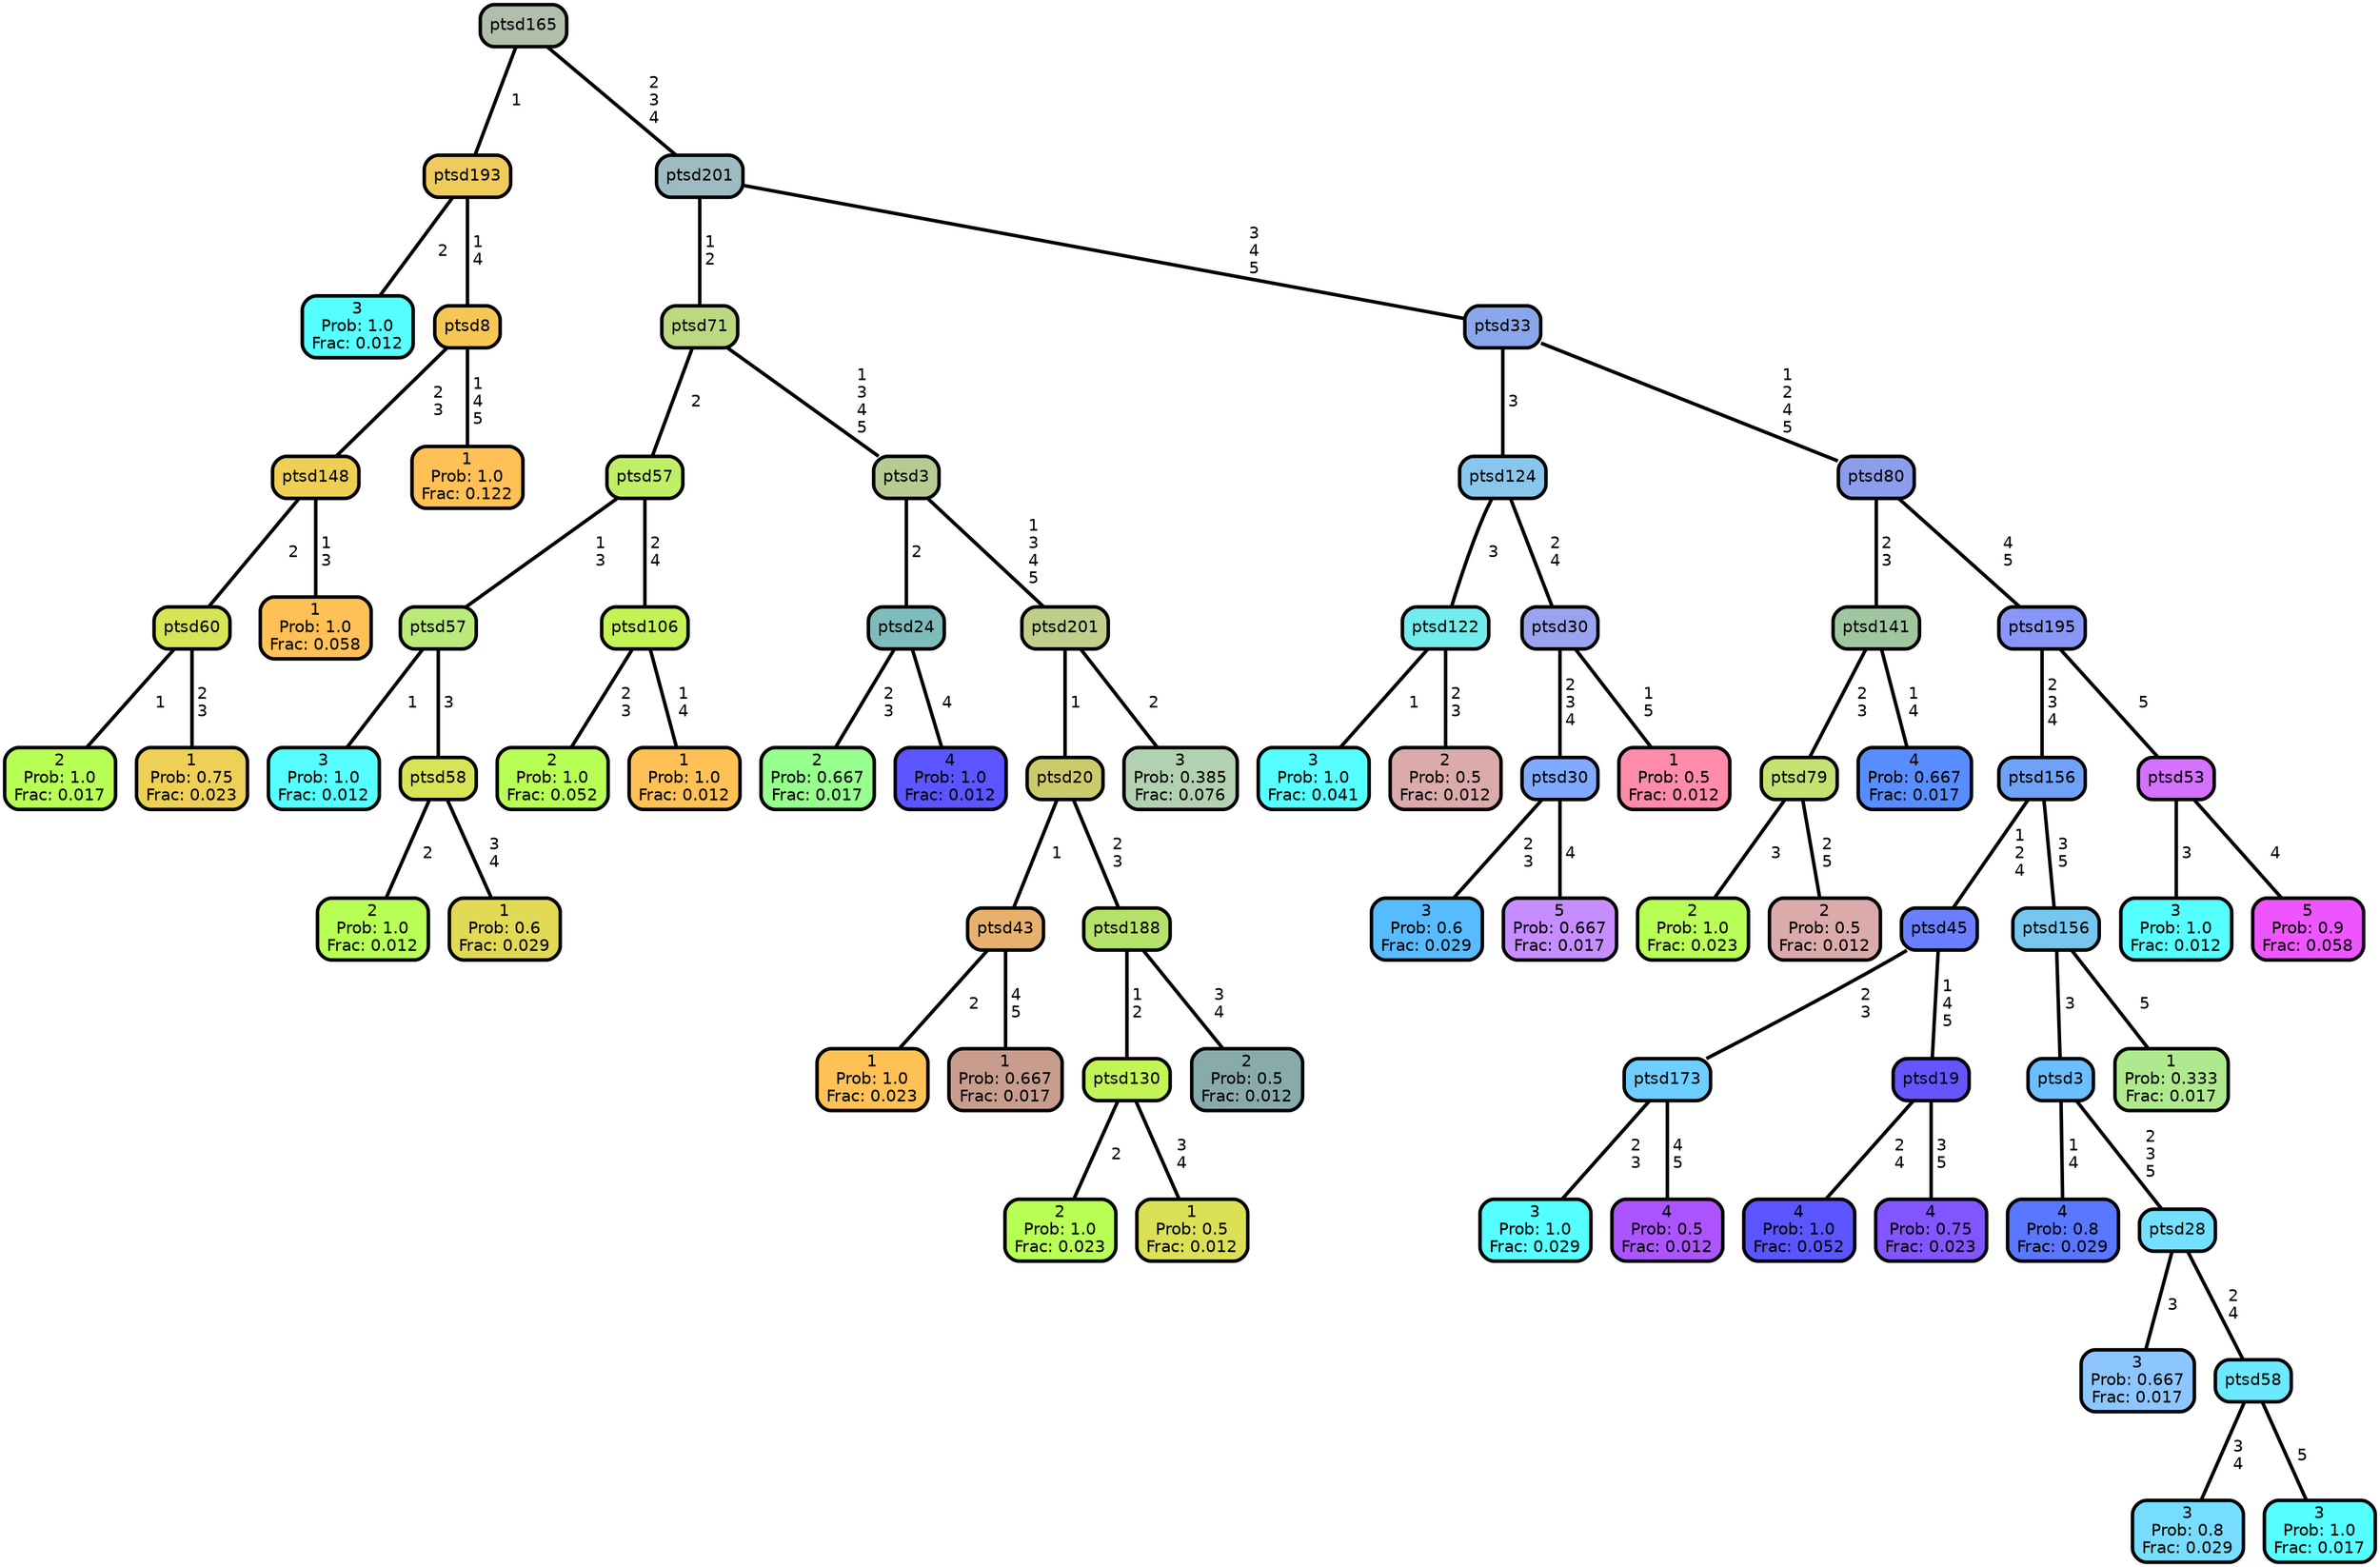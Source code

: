 graph Tree {
node [shape=box, style="filled, rounded",color="black",penwidth="3",fontcolor="black",                 fontname=helvetica] ;
graph [ranksep="0 equally", splines=straight,                 bgcolor=transparent, dpi=200] ;
edge [fontname=helvetica, color=black] ;
0 [label="3
Prob: 1.0
Frac: 0.012", fillcolor="#55ffff"] ;
1 [label="ptsd193", fillcolor="#efca5d"] ;
2 [label="2
Prob: 1.0
Frac: 0.017", fillcolor="#b8ff55"] ;
3 [label="ptsd60", fillcolor="#d6e455"] ;
4 [label="1
Prob: 0.75
Frac: 0.023", fillcolor="#edd055"] ;
5 [label="ptsd148", fillcolor="#eecf55"] ;
6 [label="1
Prob: 1.0
Frac: 0.058", fillcolor="#ffc155"] ;
7 [label="ptsd8", fillcolor="#f7c755"] ;
8 [label="1
Prob: 1.0
Frac: 0.122", fillcolor="#ffc155"] ;
9 [label="ptsd165", fillcolor="#b0beaa"] ;
10 [label="3
Prob: 1.0
Frac: 0.012", fillcolor="#55ffff"] ;
11 [label="ptsd57", fillcolor="#b9ea7a"] ;
12 [label="2
Prob: 1.0
Frac: 0.012", fillcolor="#b8ff55"] ;
13 [label="ptsd58", fillcolor="#d6e455"] ;
14 [label="1
Prob: 0.6
Frac: 0.029", fillcolor="#e2d955"] ;
15 [label="ptsd57", fillcolor="#bfef66"] ;
16 [label="2
Prob: 1.0
Frac: 0.052", fillcolor="#b8ff55"] ;
17 [label="ptsd106", fillcolor="#c4f355"] ;
18 [label="1
Prob: 1.0
Frac: 0.012", fillcolor="#ffc155"] ;
19 [label="ptsd71", fillcolor="#bad981"] ;
20 [label="2
Prob: 0.667
Frac: 0.017", fillcolor="#97ff8d"] ;
21 [label="ptsd24", fillcolor="#7ebbbb"] ;
22 [label="4
Prob: 1.0
Frac: 0.012", fillcolor="#5a55ff"] ;
23 [label="ptsd3", fillcolor="#b6cb92"] ;
24 [label="1
Prob: 1.0
Frac: 0.023", fillcolor="#ffc155"] ;
25 [label="ptsd43", fillcolor="#e7b16d"] ;
26 [label="1
Prob: 0.667
Frac: 0.017", fillcolor="#c89d8d"] ;
27 [label="ptsd20", fillcolor="#cccb6b"] ;
28 [label="2
Prob: 1.0
Frac: 0.023", fillcolor="#b8ff55"] ;
29 [label="ptsd130", fillcolor="#c3f455"] ;
30 [label="1
Prob: 0.5
Frac: 0.012", fillcolor="#dbe055"] ;
31 [label="ptsd188", fillcolor="#b5e26a"] ;
32 [label="2
Prob: 0.5
Frac: 0.012", fillcolor="#89aaaa"] ;
33 [label="ptsd201", fillcolor="#c0ce8b"] ;
34 [label="3
Prob: 0.385
Frac: 0.076", fillcolor="#b2d1b0"] ;
35 [label="ptsd201", fillcolor="#9dbbc1"] ;
36 [label="3
Prob: 1.0
Frac: 0.041", fillcolor="#55ffff"] ;
37 [label="ptsd122", fillcolor="#72ecec"] ;
38 [label="2
Prob: 0.5
Frac: 0.012", fillcolor="#dbaaaa"] ;
39 [label="ptsd124", fillcolor="#87c6ed"] ;
40 [label="3
Prob: 0.6
Frac: 0.029", fillcolor="#57bbff"] ;
41 [label="ptsd30", fillcolor="#80aaff"] ;
42 [label="5
Prob: 0.667
Frac: 0.017", fillcolor="#c68dff"] ;
43 [label="ptsd30", fillcolor="#9aa3ee"] ;
44 [label="1
Prob: 0.5
Frac: 0.012", fillcolor="#ff8baa"] ;
45 [label="ptsd33", fillcolor="#8aa7eb"] ;
46 [label="2
Prob: 1.0
Frac: 0.023", fillcolor="#b8ff55"] ;
47 [label="ptsd79", fillcolor="#c3e271"] ;
48 [label="2
Prob: 0.5
Frac: 0.012", fillcolor="#dbaaaa"] ;
49 [label="ptsd141", fillcolor="#a0c6a0"] ;
50 [label="4
Prob: 0.667
Frac: 0.017", fillcolor="#588dff"] ;
51 [label="ptsd80", fillcolor="#8b9deb"] ;
52 [label="3
Prob: 1.0
Frac: 0.029", fillcolor="#55ffff"] ;
53 [label="ptsd173", fillcolor="#6eceff"] ;
54 [label="4
Prob: 0.5
Frac: 0.012", fillcolor="#ac55ff"] ;
55 [label="ptsd45", fillcolor="#697fff"] ;
56 [label="4
Prob: 1.0
Frac: 0.052", fillcolor="#5a55ff"] ;
57 [label="ptsd19", fillcolor="#6655ff"] ;
58 [label="4
Prob: 0.75
Frac: 0.023", fillcolor="#8355ff"] ;
59 [label="ptsd156", fillcolor="#6fa1f6"] ;
60 [label="4
Prob: 0.8
Frac: 0.029", fillcolor="#5977ff"] ;
61 [label="ptsd3", fillcolor="#6bbfff"] ;
62 [label="3
Prob: 0.667
Frac: 0.017", fillcolor="#8dc6ff"] ;
63 [label="ptsd28", fillcolor="#73e0ff"] ;
64 [label="3
Prob: 0.8
Frac: 0.029", fillcolor="#77ddff"] ;
65 [label="ptsd58", fillcolor="#6ae9ff"] ;
66 [label="3
Prob: 1.0
Frac: 0.017", fillcolor="#55ffff"] ;
67 [label="ptsd156", fillcolor="#76c6ed"] ;
68 [label="1
Prob: 0.333
Frac: 0.017", fillcolor="#aeea8d"] ;
69 [label="ptsd195", fillcolor="#8796f8"] ;
70 [label="3
Prob: 1.0
Frac: 0.012", fillcolor="#55ffff"] ;
71 [label="ptsd53", fillcolor="#d471ff"] ;
72 [label="5
Prob: 0.9
Frac: 0.058", fillcolor="#ee55ff"] ;
1 -- 0 [label=" 2",penwidth=3] ;
1 -- 7 [label=" 1\n 4",penwidth=3] ;
3 -- 2 [label=" 1",penwidth=3] ;
3 -- 4 [label=" 2\n 3",penwidth=3] ;
5 -- 3 [label=" 2",penwidth=3] ;
5 -- 6 [label=" 1\n 3",penwidth=3] ;
7 -- 5 [label=" 2\n 3",penwidth=3] ;
7 -- 8 [label=" 1\n 4\n 5",penwidth=3] ;
9 -- 1 [label=" 1",penwidth=3] ;
9 -- 35 [label=" 2\n 3\n 4",penwidth=3] ;
11 -- 10 [label=" 1",penwidth=3] ;
11 -- 13 [label=" 3",penwidth=3] ;
13 -- 12 [label=" 2",penwidth=3] ;
13 -- 14 [label=" 3\n 4",penwidth=3] ;
15 -- 11 [label=" 1\n 3",penwidth=3] ;
15 -- 17 [label=" 2\n 4",penwidth=3] ;
17 -- 16 [label=" 2\n 3",penwidth=3] ;
17 -- 18 [label=" 1\n 4",penwidth=3] ;
19 -- 15 [label=" 2",penwidth=3] ;
19 -- 23 [label=" 1\n 3\n 4\n 5",penwidth=3] ;
21 -- 20 [label=" 2\n 3",penwidth=3] ;
21 -- 22 [label=" 4",penwidth=3] ;
23 -- 21 [label=" 2",penwidth=3] ;
23 -- 33 [label=" 1\n 3\n 4\n 5",penwidth=3] ;
25 -- 24 [label=" 2",penwidth=3] ;
25 -- 26 [label=" 4\n 5",penwidth=3] ;
27 -- 25 [label=" 1",penwidth=3] ;
27 -- 31 [label=" 2\n 3",penwidth=3] ;
29 -- 28 [label=" 2",penwidth=3] ;
29 -- 30 [label=" 3\n 4",penwidth=3] ;
31 -- 29 [label=" 1\n 2",penwidth=3] ;
31 -- 32 [label=" 3\n 4",penwidth=3] ;
33 -- 27 [label=" 1",penwidth=3] ;
33 -- 34 [label=" 2",penwidth=3] ;
35 -- 19 [label=" 1\n 2",penwidth=3] ;
35 -- 45 [label=" 3\n 4\n 5",penwidth=3] ;
37 -- 36 [label=" 1",penwidth=3] ;
37 -- 38 [label=" 2\n 3",penwidth=3] ;
39 -- 37 [label=" 3",penwidth=3] ;
39 -- 43 [label=" 2\n 4",penwidth=3] ;
41 -- 40 [label=" 2\n 3",penwidth=3] ;
41 -- 42 [label=" 4",penwidth=3] ;
43 -- 41 [label=" 2\n 3\n 4",penwidth=3] ;
43 -- 44 [label=" 1\n 5",penwidth=3] ;
45 -- 39 [label=" 3",penwidth=3] ;
45 -- 51 [label=" 1\n 2\n 4\n 5",penwidth=3] ;
47 -- 46 [label=" 3",penwidth=3] ;
47 -- 48 [label=" 2\n 5",penwidth=3] ;
49 -- 47 [label=" 2\n 3",penwidth=3] ;
49 -- 50 [label=" 1\n 4",penwidth=3] ;
51 -- 49 [label=" 2\n 3",penwidth=3] ;
51 -- 69 [label=" 4\n 5",penwidth=3] ;
53 -- 52 [label=" 2\n 3",penwidth=3] ;
53 -- 54 [label=" 4\n 5",penwidth=3] ;
55 -- 53 [label=" 2\n 3",penwidth=3] ;
55 -- 57 [label=" 1\n 4\n 5",penwidth=3] ;
57 -- 56 [label=" 2\n 4",penwidth=3] ;
57 -- 58 [label=" 3\n 5",penwidth=3] ;
59 -- 55 [label=" 1\n 2\n 4",penwidth=3] ;
59 -- 67 [label=" 3\n 5",penwidth=3] ;
61 -- 60 [label=" 1\n 4",penwidth=3] ;
61 -- 63 [label=" 2\n 3\n 5",penwidth=3] ;
63 -- 62 [label=" 3",penwidth=3] ;
63 -- 65 [label=" 2\n 4",penwidth=3] ;
65 -- 64 [label=" 3\n 4",penwidth=3] ;
65 -- 66 [label=" 5",penwidth=3] ;
67 -- 61 [label=" 3",penwidth=3] ;
67 -- 68 [label=" 5",penwidth=3] ;
69 -- 59 [label=" 2\n 3\n 4",penwidth=3] ;
69 -- 71 [label=" 5",penwidth=3] ;
71 -- 70 [label=" 3",penwidth=3] ;
71 -- 72 [label=" 4",penwidth=3] ;
{rank = same;}}
